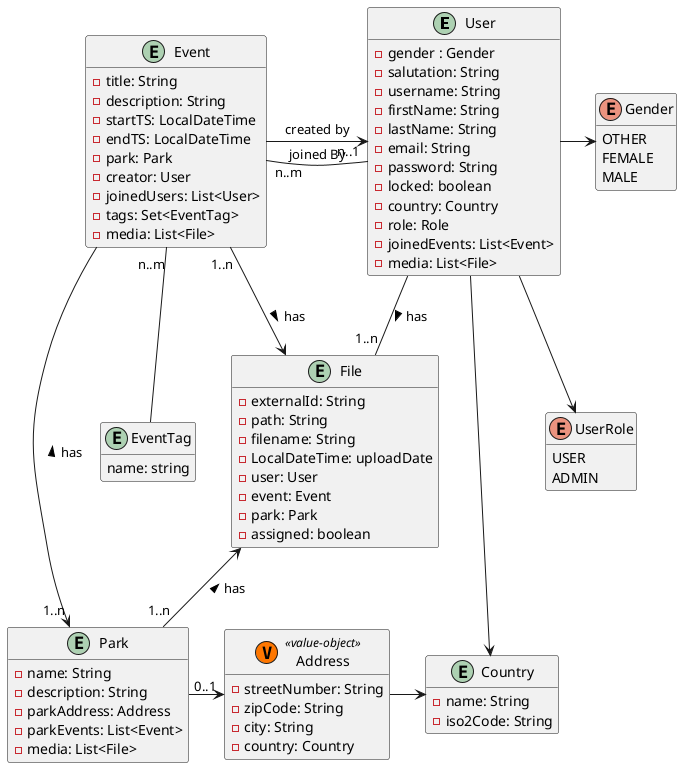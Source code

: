 @startuml
'https://plantuml.com/class-diagram

hide empty methods
'hide EventTag

entity User {
    - gender : Gender
    - salutation: String
    - username: String
    - firstName: String
    - lastName: String
    - email: String
    - password: String
    - locked: boolean
    - country: Country
    - role: Role
    - joinedEvents: List<Event>
    - media: List<File>
}

enum Gender {
    OTHER
    FEMALE
    MALE
}

enum UserRole {
    USER
    ADMIN
}

entity Event {
    - title: String
    - description: String
    - startTS: LocalDateTime
    - endTS: LocalDateTime
    - park: Park
    - creator: User
    - joinedUsers: List<User>
    - tags: Set<EventTag>
    - media: List<File>
}

entity EventTag {
    name: string
}

entity File {
    - externalId: String
    - path: String
    - filename: String
    - LocalDateTime: uploadDate
    - user: User
    - event: Event
    - park: Park
    - assigned: boolean
}


entity Park {
    - name: String
    - description: String
    - parkAddress: Address
    - parkEvents: List<Event>
    - media: List<File>
}

class Address <<(V, #FF7700) value-object>> {
    - streetNumber: String
    - zipCode: String
    - city: String
    - country: Country
}

entity Country {
    - name: String
    - iso2Code: String
}

User "n..1" <-left- Event : created by
User -left- "n..m" Event : joined By
Event --> "1..n" Park : has <
Event "n..m" -- EventTag
Event "1..n" --> File : has >
User -- "1..n" File  : has >
Park "1..n" -up-> File : has >
User -> Country
Address -right-> Country
Park -> "0..1" Address
User -right-> Gender
User -down-> UserRole

@enduml
